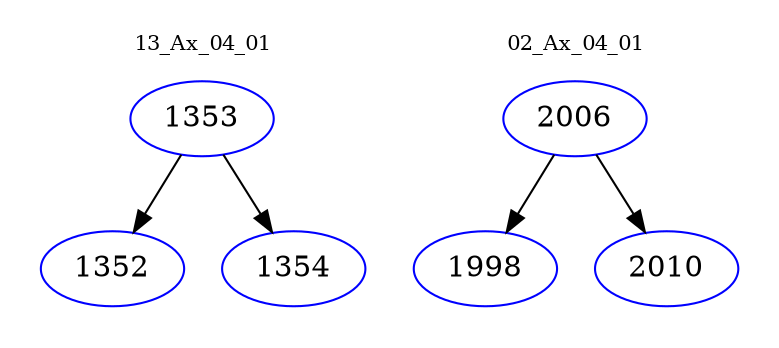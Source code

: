 digraph{
subgraph cluster_0 {
color = white
label = "13_Ax_04_01";
fontsize=10;
T0_1353 [label="1353", color="blue"]
T0_1353 -> T0_1352 [color="black"]
T0_1352 [label="1352", color="blue"]
T0_1353 -> T0_1354 [color="black"]
T0_1354 [label="1354", color="blue"]
}
subgraph cluster_1 {
color = white
label = "02_Ax_04_01";
fontsize=10;
T1_2006 [label="2006", color="blue"]
T1_2006 -> T1_1998 [color="black"]
T1_1998 [label="1998", color="blue"]
T1_2006 -> T1_2010 [color="black"]
T1_2010 [label="2010", color="blue"]
}
}
